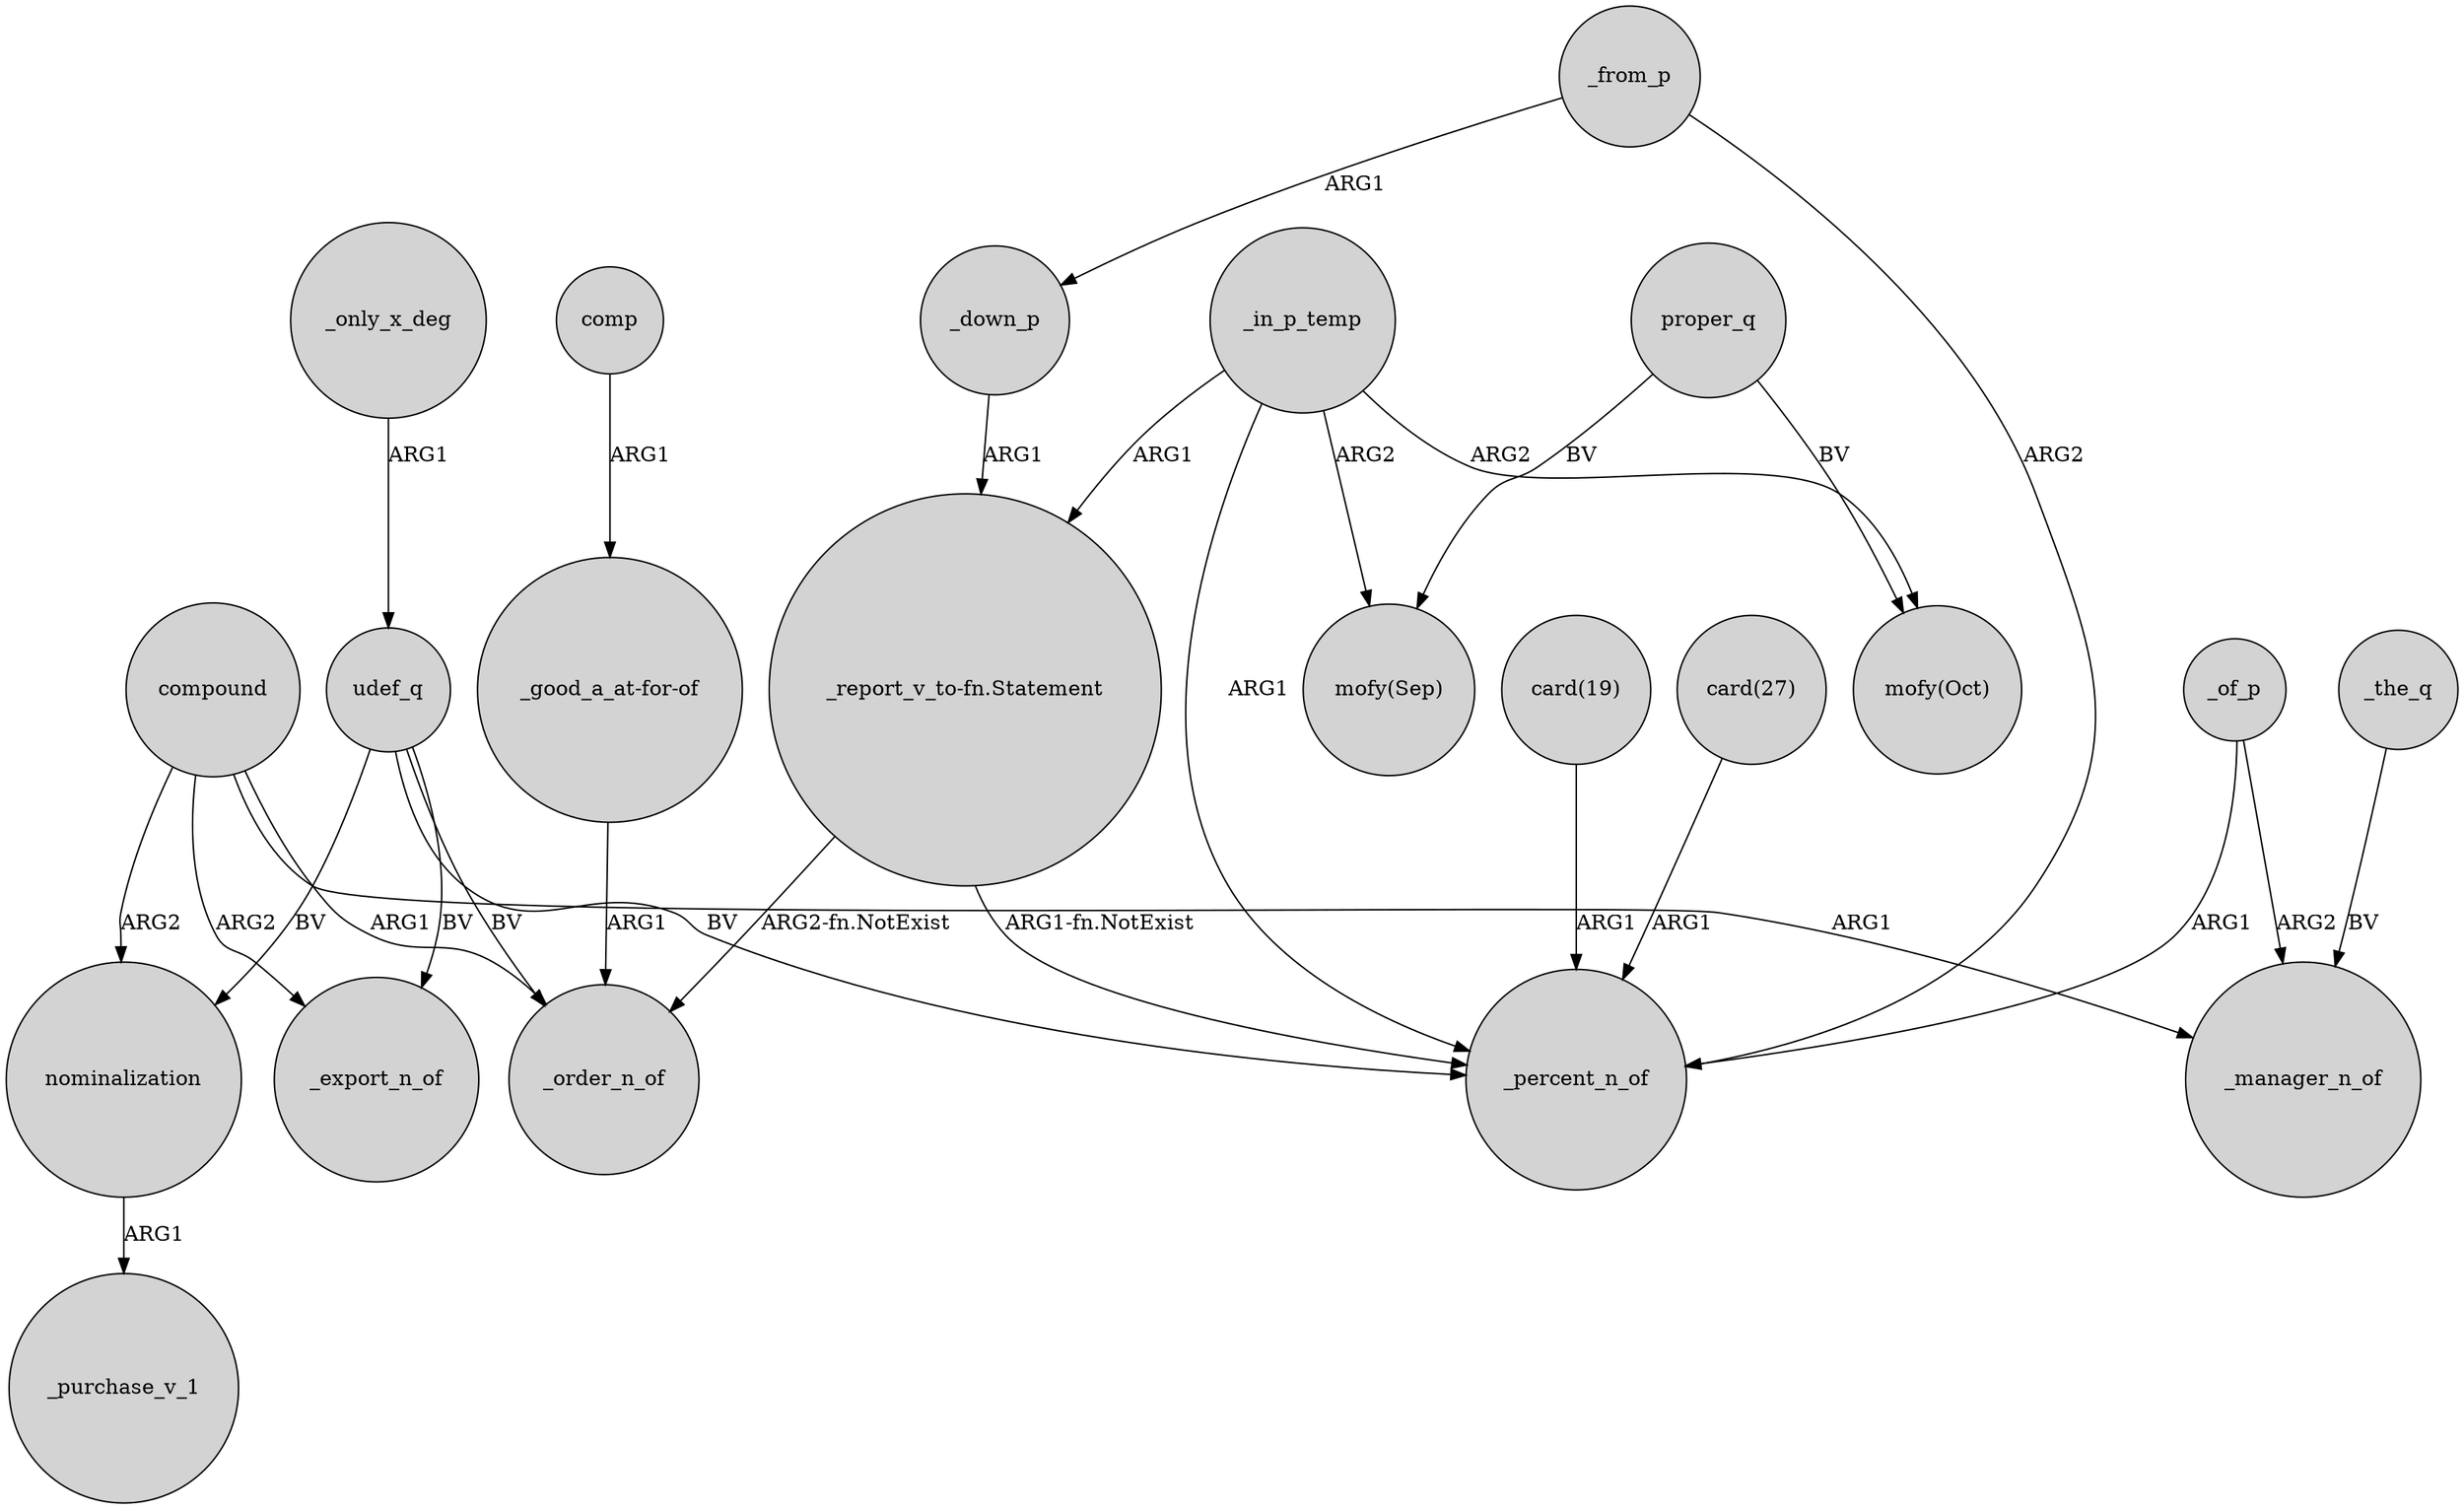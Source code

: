 digraph {
	node [shape=circle style=filled]
	_only_x_deg -> udef_q [label=ARG1]
	_down_p -> "_report_v_to-fn.Statement" [label=ARG1]
	compound -> _manager_n_of [label=ARG1]
	_the_q -> _manager_n_of [label=BV]
	udef_q -> _order_n_of [label=BV]
	_in_p_temp -> "_report_v_to-fn.Statement" [label=ARG1]
	"card(19)" -> _percent_n_of [label=ARG1]
	comp -> "_good_a_at-for-of" [label=ARG1]
	_from_p -> _down_p [label=ARG1]
	nominalization -> _purchase_v_1 [label=ARG1]
	_in_p_temp -> _percent_n_of [label=ARG1]
	_in_p_temp -> "mofy(Oct)" [label=ARG2]
	proper_q -> "mofy(Oct)" [label=BV]
	compound -> nominalization [label=ARG2]
	proper_q -> "mofy(Sep)" [label=BV]
	"_good_a_at-for-of" -> _order_n_of [label=ARG1]
	_of_p -> _percent_n_of [label=ARG1]
	compound -> _order_n_of [label=ARG1]
	udef_q -> nominalization [label=BV]
	udef_q -> _export_n_of [label=BV]
	"_report_v_to-fn.Statement" -> _percent_n_of [label="ARG1-fn.NotExist"]
	_from_p -> _percent_n_of [label=ARG2]
	udef_q -> _percent_n_of [label=BV]
	"_report_v_to-fn.Statement" -> _order_n_of [label="ARG2-fn.NotExist"]
	_in_p_temp -> "mofy(Sep)" [label=ARG2]
	"card(27)" -> _percent_n_of [label=ARG1]
	compound -> _export_n_of [label=ARG2]
	_of_p -> _manager_n_of [label=ARG2]
}
